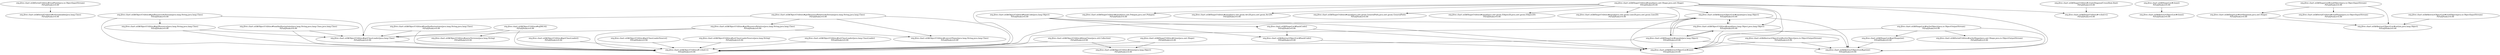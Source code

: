digraph G {
  "org.jfree.chart.util$SerialUtilities#readPaint(java.io.ObjectInputStream)" [label="org.jfree.chart.util$SerialUtilities#readPaint(java.io.ObjectInputStream)\nP(Fail|Node)=0.00"];
  "org.jfree.chart.util$SerialUtilities#isSerializable(java.lang.Class)" [label="org.jfree.chart.util$SerialUtilities#isSerializable(java.lang.Class)\nP(Fail|Node)=0.00"];
  "org.jfree.chart.util$AbstractObjectList#equals(java.lang.Object)" [label="org.jfree.chart.util$AbstractObjectList#equals(java.lang.Object)\nP(Fail|Node)=0.00"];
  "org.jfree.chart.util$AbstractObjectList#get(int)" [label="org.jfree.chart.util$AbstractObjectList#get(int)\nP(Fail|Node)=0.00"];
  "org.jfree.chart.util$ObjectUtilities#equal(java.lang.Object,java.lang.Object)" [label="org.jfree.chart.util$ObjectUtilities#equal(java.lang.Object,java.lang.Object)\nP(Fail|Node)=0.00"];
  "org.jfree.chart.util$ShapeList#equals(java.lang.Object)" [label="org.jfree.chart.util$ShapeList#equals(java.lang.Object)\nP(Fail|Node)=0.00"];
  "org.jfree.chart.util$ObjectUtilities#<clinit>()" [label="org.jfree.chart.util$ObjectUtilities#<clinit>()\nP(Fail|Node)=0.00"];
  "org.jfree.chart.util$AbstractObjectList#size()" [label="org.jfree.chart.util$AbstractObjectList#size()\nP(Fail|Node)=0.00"];
  "org.jfree.chart.util$ObjectUtilities#getClassLoaderSource()" [label="org.jfree.chart.util$ObjectUtilities#getClassLoaderSource()\nP(Fail|Node)=0.00"];
  "org.jfree.chart.util$ShapeList#clone()" [label="org.jfree.chart.util$ShapeList#clone()\nP(Fail|Node)=0.00"];
  "org.jfree.chart.util$AbstractObjectList#clone()" [label="org.jfree.chart.util$AbstractObjectList#clone()\nP(Fail|Node)=0.00"];
  "org.jfree.chart.util$ShapeList#readObject(java.io.ObjectInputStream)" [label="org.jfree.chart.util$ShapeList#readObject(java.io.ObjectInputStream)\nP(Fail|Node)=0.00"];
  "org.jfree.chart.util$ShapeList#setShape(int,java.awt.Shape)" [label="org.jfree.chart.util$ShapeList#setShape(int,java.awt.Shape)\nP(Fail|Node)=0.00"];
  "org.jfree.chart.util$SerialUtilities#readShape(java.io.ObjectInputStream)" [label="org.jfree.chart.util$SerialUtilities#readShape(java.io.ObjectInputStream)\nP(Fail|Node)=0.00"];
  "org.jfree.chart.util$AbstractObjectList#set(int,java.lang.Object)" [label="org.jfree.chart.util$AbstractObjectList#set(int,java.lang.Object)\nP(Fail|Node)=0.00"];
  "org.jfree.chart.util$AbstractObjectList#writeObject(java.io.ObjectOutputStream)" [label="org.jfree.chart.util$AbstractObjectList#writeObject(java.io.ObjectOutputStream)\nP(Fail|Node)=0.00"];
  "org.jfree.chart.util$ObjectUtilities#setClassLoaderSource(java.lang.String)" [label="org.jfree.chart.util$ObjectUtilities#setClassLoaderSource(java.lang.String)\nP(Fail|Node)=0.00"];
  "org.jfree.chart.util$AbstractObjectList#hashCode()" [label="org.jfree.chart.util$AbstractObjectList#hashCode()\nP(Fail|Node)=0.00"];
  "org.jfree.chart.util$ObjectUtilities#getResourceRelative(java.lang.String,java.lang.Class)" [label="org.jfree.chart.util$ObjectUtilities#getResourceRelative(java.lang.String,java.lang.Class)\nP(Fail|Node)=0.00"];
  "org.jfree.chart.util$ObjectUtilities#convertName(java.lang.String,java.lang.Class)" [label="org.jfree.chart.util$ObjectUtilities#convertName(java.lang.String,java.lang.Class)\nP(Fail|Node)=0.00"];
  "org.jfree.chart.util$ObjectUtilities#getClassLoader(java.lang.Class)" [label="org.jfree.chart.util$ObjectUtilities#getClassLoader(java.lang.Class)\nP(Fail|Node)=0.00"];
  "org.jfree.chart.util$ObjectUtilities#getClassLoader()" [label="org.jfree.chart.util$ObjectUtilities#getClassLoader()\nP(Fail|Node)=0.00"];
  "org.jfree.chart.util$ShapeUtilities#clone(java.awt.Shape)" [label="org.jfree.chart.util$ShapeUtilities#clone(java.awt.Shape)\nP(Fail|Node)=0.00"];
  "org.jfree.chart.util$ObjectUtilities#clone(java.lang.Object)" [label="org.jfree.chart.util$ObjectUtilities#clone(java.lang.Object)\nP(Fail|Node)=0.00"];
  "org.jfree.chart.util$ShapeUtilities#equal(java.awt.Shape,java.awt.Shape)" [label="org.jfree.chart.util$ShapeUtilities#equal(java.awt.Shape,java.awt.Shape)\nP(Fail|Node)=0.00"];
  "org.jfree.chart.util$ShapeUtilities#equal(java.awt.Polygon,java.awt.Polygon)" [label="org.jfree.chart.util$ShapeUtilities#equal(java.awt.Polygon,java.awt.Polygon)\nP(Fail|Node)=0.00"];
  "org.jfree.chart.util$ShapeUtilities#equal(java.awt.geom.Arc2D,java.awt.geom.Arc2D)" [label="org.jfree.chart.util$ShapeUtilities#equal(java.awt.geom.Arc2D,java.awt.geom.Arc2D)\nP(Fail|Node)=0.00"];
  "org.jfree.chart.util$ShapeUtilities#equal(java.awt.geom.GeneralPath,java.awt.geom.GeneralPath)" [label="org.jfree.chart.util$ShapeUtilities#equal(java.awt.geom.GeneralPath,java.awt.geom.GeneralPath)\nP(Fail|Node)=0.00"];
  "org.jfree.chart.util$ShapeUtilities#equal(java.awt.geom.Ellipse2D,java.awt.geom.Ellipse2D)" [label="org.jfree.chart.util$ShapeUtilities#equal(java.awt.geom.Ellipse2D,java.awt.geom.Ellipse2D)\nP(Fail|Node)=0.00"];
  "org.jfree.chart.util$ShapeUtilities#<clinit>()" [label="org.jfree.chart.util$ShapeUtilities#<clinit>()\nP(Fail|Node)=0.00"];
  "org.jfree.chart.util$ShapeUtilities#equal(java.awt.geom.Line2D,java.awt.geom.Line2D)" [label="org.jfree.chart.util$ShapeUtilities#equal(java.awt.geom.Line2D,java.awt.geom.Line2D)\nP(Fail|Node)=0.00"];
  "org.jfree.chart.util$ObjectUtilities#isJDK14()" [label="org.jfree.chart.util$ObjectUtilities#isJDK14()\nP(Fail|Node)=0.00"];
  "org.jfree.chart.util$ObjectUtilities#parseVersions(java.lang.String)" [label="org.jfree.chart.util$ObjectUtilities#parseVersions(java.lang.String)\nP(Fail|Node)=0.00"];
  "org.jfree.chart.util$ObjectUtilities#getResource(java.lang.String,java.lang.Class)" [label="org.jfree.chart.util$ObjectUtilities#getResource(java.lang.String,java.lang.Class)\nP(Fail|Node)=0.00"];
  "org.jfree.chart.util$AbstractObjectList#readObject(java.io.ObjectInputStream)" [label="org.jfree.chart.util$AbstractObjectList#readObject(java.io.ObjectInputStream)\nP(Fail|Node)=0.00"];
  "org.jfree.chart.util$ShapeList#getShape(int)" [label="org.jfree.chart.util$ShapeList#getShape(int)\nP(Fail|Node)=0.00"];
  "org.jfree.chart.util$ObjectUtilities#loadAndInstantiate(java.lang.String,java.lang.Class,java.lang.Class)" [label="org.jfree.chart.util$ObjectUtilities#loadAndInstantiate(java.lang.String,java.lang.Class,java.lang.Class)\nP(Fail|Node)=0.00"];
  "org.jfree.chart.util$ShapeList#writeObject(java.io.ObjectOutputStream)" [label="org.jfree.chart.util$ShapeList#writeObject(java.io.ObjectOutputStream)\nP(Fail|Node)=0.00"];
  "org.jfree.chart.util$SerialUtilities#writeShape(java.awt.Shape,java.io.ObjectOutputStream)" [label="org.jfree.chart.util$SerialUtilities#writeShape(java.awt.Shape,java.io.ObjectOutputStream)\nP(Fail|Node)=0.00"];
  "org.jfree.chart.util$ObjectUtilities#hashCode(java.lang.Object)" [label="org.jfree.chart.util$ObjectUtilities#hashCode(java.lang.Object)\nP(Fail|Node)=0.00"];
  "org.jfree.chart.util$ShapeList#hashCode()" [label="org.jfree.chart.util$ShapeList#hashCode()\nP(Fail|Node)=0.00"];
  "org.jfree.chart.util$ObjectUtilities#deepClone(java.util.Collection)" [label="org.jfree.chart.util$ObjectUtilities#deepClone(java.util.Collection)\nP(Fail|Node)=0.00"];
  "org.jfree.chart.util$ObjectUtilities#setClassLoader(java.lang.ClassLoader)" [label="org.jfree.chart.util$ObjectUtilities#setClassLoader(java.lang.ClassLoader)\nP(Fail|Node)=0.00"];
  "org.jfree.chart.util$ShapeUtilities#createDiagonalCross(float,float)" [label="org.jfree.chart.util$ShapeUtilities#createDiagonalCross(float,float)\nP(Fail|Node)=0.00"];
  "org.jfree.chart.util$ObjectUtilities#getResourceRelativeAsStream(java.lang.String,java.lang.Class)" [label="org.jfree.chart.util$ObjectUtilities#getResourceRelativeAsStream(java.lang.String,java.lang.Class)\nP(Fail|Node)=0.00"];
  "org.jfree.chart.util$ObjectUtilities#getResourceAsStream(java.lang.String,java.lang.Class)" [label="org.jfree.chart.util$ObjectUtilities#getResourceAsStream(java.lang.String,java.lang.Class)\nP(Fail|Node)=0.00"];
  "org.jfree.chart.util$ObjectUtilities#loadAndInstantiate(java.lang.String,java.lang.Class)" [label="org.jfree.chart.util$ObjectUtilities#loadAndInstantiate(java.lang.String,java.lang.Class)\nP(Fail|Node)=0.00"];
  "org.jfree.chart.util$SerialUtilities#readPaint(java.io.ObjectInputStream)" -> "org.jfree.chart.util$SerialUtilities#isSerializable(java.lang.Class)";
  "org.jfree.chart.util$AbstractObjectList#equals(java.lang.Object)" -> "org.jfree.chart.util$AbstractObjectList#get(int)";
  "org.jfree.chart.util$AbstractObjectList#equals(java.lang.Object)" -> "org.jfree.chart.util$ObjectUtilities#equal(java.lang.Object,java.lang.Object)";
  "org.jfree.chart.util$AbstractObjectList#equals(java.lang.Object)" -> "org.jfree.chart.util$ShapeList#equals(java.lang.Object)";
  "org.jfree.chart.util$AbstractObjectList#equals(java.lang.Object)" -> "org.jfree.chart.util$ObjectUtilities#<clinit>()";
  "org.jfree.chart.util$AbstractObjectList#equals(java.lang.Object)" -> "org.jfree.chart.util$AbstractObjectList#size()";
  "org.jfree.chart.util$ObjectUtilities#equal(java.lang.Object,java.lang.Object)" -> "org.jfree.chart.util$AbstractObjectList#equals(java.lang.Object)";
  "org.jfree.chart.util$ObjectUtilities#equal(java.lang.Object,java.lang.Object)" -> "org.jfree.chart.util$AbstractObjectList#get(int)";
  "org.jfree.chart.util$ObjectUtilities#equal(java.lang.Object,java.lang.Object)" -> "org.jfree.chart.util$ShapeList#equals(java.lang.Object)";
  "org.jfree.chart.util$ObjectUtilities#equal(java.lang.Object,java.lang.Object)" -> "org.jfree.chart.util$ObjectUtilities#<clinit>()";
  "org.jfree.chart.util$ObjectUtilities#equal(java.lang.Object,java.lang.Object)" -> "org.jfree.chart.util$AbstractObjectList#size()";
  "org.jfree.chart.util$ShapeList#equals(java.lang.Object)" -> "org.jfree.chart.util$AbstractObjectList#equals(java.lang.Object)";
  "org.jfree.chart.util$ShapeList#equals(java.lang.Object)" -> "org.jfree.chart.util$AbstractObjectList#get(int)";
  "org.jfree.chart.util$ShapeList#equals(java.lang.Object)" -> "org.jfree.chart.util$ObjectUtilities#equal(java.lang.Object,java.lang.Object)";
  "org.jfree.chart.util$ShapeList#equals(java.lang.Object)" -> "org.jfree.chart.util$ObjectUtilities#<clinit>()";
  "org.jfree.chart.util$ShapeList#equals(java.lang.Object)" -> "org.jfree.chart.util$AbstractObjectList#size()";
  "org.jfree.chart.util$ObjectUtilities#getClassLoaderSource()" -> "org.jfree.chart.util$ObjectUtilities#<clinit>()";
  "org.jfree.chart.util$ShapeList#clone()" -> "org.jfree.chart.util$AbstractObjectList#clone()";
  "org.jfree.chart.util$ShapeList#readObject(java.io.ObjectInputStream)" -> "org.jfree.chart.util$ShapeList#setShape(int,java.awt.Shape)";
  "org.jfree.chart.util$ShapeList#readObject(java.io.ObjectInputStream)" -> "org.jfree.chart.util$SerialUtilities#readShape(java.io.ObjectInputStream)";
  "org.jfree.chart.util$ShapeList#readObject(java.io.ObjectInputStream)" -> "org.jfree.chart.util$AbstractObjectList#set(int,java.lang.Object)";
  "org.jfree.chart.util$ShapeList#setShape(int,java.awt.Shape)" -> "org.jfree.chart.util$AbstractObjectList#set(int,java.lang.Object)";
  "org.jfree.chart.util$AbstractObjectList#writeObject(java.io.ObjectOutputStream)" -> "org.jfree.chart.util$AbstractObjectList#get(int)";
  "org.jfree.chart.util$AbstractObjectList#writeObject(java.io.ObjectOutputStream)" -> "org.jfree.chart.util$AbstractObjectList#size()";
  "org.jfree.chart.util$ObjectUtilities#setClassLoaderSource(java.lang.String)" -> "org.jfree.chart.util$ObjectUtilities#<clinit>()";
  "org.jfree.chart.util$AbstractObjectList#hashCode()" -> "org.jfree.chart.util$AbstractObjectList#size()";
  "org.jfree.chart.util$ObjectUtilities#getResourceRelative(java.lang.String,java.lang.Class)" -> "org.jfree.chart.util$ObjectUtilities#convertName(java.lang.String,java.lang.Class)";
  "org.jfree.chart.util$ObjectUtilities#getResourceRelative(java.lang.String,java.lang.Class)" -> "org.jfree.chart.util$ObjectUtilities#getClassLoader(java.lang.Class)";
  "org.jfree.chart.util$ObjectUtilities#getResourceRelative(java.lang.String,java.lang.Class)" -> "org.jfree.chart.util$ObjectUtilities#<clinit>()";
  "org.jfree.chart.util$ObjectUtilities#getClassLoader(java.lang.Class)" -> "org.jfree.chart.util$ObjectUtilities#<clinit>()";
  "org.jfree.chart.util$ObjectUtilities#getClassLoader()" -> "org.jfree.chart.util$ObjectUtilities#<clinit>()";
  "org.jfree.chart.util$ShapeUtilities#clone(java.awt.Shape)" -> "org.jfree.chart.util$ObjectUtilities#<clinit>()";
  "org.jfree.chart.util$ShapeUtilities#clone(java.awt.Shape)" -> "org.jfree.chart.util$ObjectUtilities#clone(java.lang.Object)";
  "org.jfree.chart.util$ShapeUtilities#equal(java.awt.Shape,java.awt.Shape)" -> "org.jfree.chart.util$AbstractObjectList#equals(java.lang.Object)";
  "org.jfree.chart.util$ShapeUtilities#equal(java.awt.Shape,java.awt.Shape)" -> "org.jfree.chart.util$AbstractObjectList#get(int)";
  "org.jfree.chart.util$ShapeUtilities#equal(java.awt.Shape,java.awt.Shape)" -> "org.jfree.chart.util$ObjectUtilities#equal(java.lang.Object,java.lang.Object)";
  "org.jfree.chart.util$ShapeUtilities#equal(java.awt.Shape,java.awt.Shape)" -> "org.jfree.chart.util$ShapeList#equals(java.lang.Object)";
  "org.jfree.chart.util$ShapeUtilities#equal(java.awt.Shape,java.awt.Shape)" -> "org.jfree.chart.util$ShapeUtilities#equal(java.awt.Polygon,java.awt.Polygon)";
  "org.jfree.chart.util$ShapeUtilities#equal(java.awt.Shape,java.awt.Shape)" -> "org.jfree.chart.util$ShapeUtilities#equal(java.awt.geom.Arc2D,java.awt.geom.Arc2D)";
  "org.jfree.chart.util$ShapeUtilities#equal(java.awt.Shape,java.awt.Shape)" -> "org.jfree.chart.util$ShapeUtilities#equal(java.awt.geom.GeneralPath,java.awt.geom.GeneralPath)";
  "org.jfree.chart.util$ShapeUtilities#equal(java.awt.Shape,java.awt.Shape)" -> "org.jfree.chart.util$ObjectUtilities#<clinit>()";
  "org.jfree.chart.util$ShapeUtilities#equal(java.awt.Shape,java.awt.Shape)" -> "org.jfree.chart.util$ShapeUtilities#equal(java.awt.geom.Ellipse2D,java.awt.geom.Ellipse2D)";
  "org.jfree.chart.util$ShapeUtilities#equal(java.awt.Shape,java.awt.Shape)" -> "org.jfree.chart.util$ShapeUtilities#<clinit>()";
  "org.jfree.chart.util$ShapeUtilities#equal(java.awt.Shape,java.awt.Shape)" -> "org.jfree.chart.util$ShapeUtilities#equal(java.awt.geom.Line2D,java.awt.geom.Line2D)";
  "org.jfree.chart.util$ShapeUtilities#equal(java.awt.Shape,java.awt.Shape)" -> "org.jfree.chart.util$AbstractObjectList#size()";
  "org.jfree.chart.util$ObjectUtilities#isJDK14()" -> "org.jfree.chart.util$ObjectUtilities#getClassLoader(java.lang.Class)";
  "org.jfree.chart.util$ObjectUtilities#isJDK14()" -> "org.jfree.chart.util$ObjectUtilities#<clinit>()";
  "org.jfree.chart.util$ObjectUtilities#isJDK14()" -> "org.jfree.chart.util$ObjectUtilities#parseVersions(java.lang.String)";
  "org.jfree.chart.util$ObjectUtilities#getResource(java.lang.String,java.lang.Class)" -> "org.jfree.chart.util$ObjectUtilities#getClassLoader(java.lang.Class)";
  "org.jfree.chart.util$ObjectUtilities#getResource(java.lang.String,java.lang.Class)" -> "org.jfree.chart.util$ObjectUtilities#<clinit>()";
  "org.jfree.chart.util$AbstractObjectList#readObject(java.io.ObjectInputStream)" -> "org.jfree.chart.util$AbstractObjectList#set(int,java.lang.Object)";
  "org.jfree.chart.util$ShapeList#getShape(int)" -> "org.jfree.chart.util$AbstractObjectList#get(int)";
  "org.jfree.chart.util$ObjectUtilities#loadAndInstantiate(java.lang.String,java.lang.Class,java.lang.Class)" -> "org.jfree.chart.util$ObjectUtilities#getClassLoader(java.lang.Class)";
  "org.jfree.chart.util$ObjectUtilities#loadAndInstantiate(java.lang.String,java.lang.Class,java.lang.Class)" -> "org.jfree.chart.util$ObjectUtilities#<clinit>()";
  "org.jfree.chart.util$ShapeList#writeObject(java.io.ObjectOutputStream)" -> "org.jfree.chart.util$AbstractObjectList#get(int)";
  "org.jfree.chart.util$ShapeList#writeObject(java.io.ObjectOutputStream)" -> "org.jfree.chart.util$ShapeList#getShape(int)";
  "org.jfree.chart.util$ShapeList#writeObject(java.io.ObjectOutputStream)" -> "org.jfree.chart.util$SerialUtilities#writeShape(java.awt.Shape,java.io.ObjectOutputStream)";
  "org.jfree.chart.util$ShapeList#writeObject(java.io.ObjectOutputStream)" -> "org.jfree.chart.util$AbstractObjectList#size()";
  "org.jfree.chart.util$ObjectUtilities#hashCode(java.lang.Object)" -> "org.jfree.chart.util$AbstractObjectList#hashCode()";
  "org.jfree.chart.util$ObjectUtilities#hashCode(java.lang.Object)" -> "org.jfree.chart.util$ShapeList#hashCode()";
  "org.jfree.chart.util$ObjectUtilities#hashCode(java.lang.Object)" -> "org.jfree.chart.util$AbstractObjectList#size()";
  "org.jfree.chart.util$ShapeList#hashCode()" -> "org.jfree.chart.util$AbstractObjectList#hashCode()";
  "org.jfree.chart.util$ShapeList#hashCode()" -> "org.jfree.chart.util$AbstractObjectList#size()";
  "org.jfree.chart.util$ObjectUtilities#deepClone(java.util.Collection)" -> "org.jfree.chart.util$ObjectUtilities#<clinit>()";
  "org.jfree.chart.util$ObjectUtilities#deepClone(java.util.Collection)" -> "org.jfree.chart.util$ObjectUtilities#clone(java.lang.Object)";
  "org.jfree.chart.util$ObjectUtilities#setClassLoader(java.lang.ClassLoader)" -> "org.jfree.chart.util$ObjectUtilities#<clinit>()";
  "org.jfree.chart.util$ShapeUtilities#createDiagonalCross(float,float)" -> "org.jfree.chart.util$ShapeUtilities#<clinit>()";
  "org.jfree.chart.util$ObjectUtilities#getResourceRelativeAsStream(java.lang.String,java.lang.Class)" -> "org.jfree.chart.util$ObjectUtilities#getResourceRelative(java.lang.String,java.lang.Class)";
  "org.jfree.chart.util$ObjectUtilities#getResourceRelativeAsStream(java.lang.String,java.lang.Class)" -> "org.jfree.chart.util$ObjectUtilities#convertName(java.lang.String,java.lang.Class)";
  "org.jfree.chart.util$ObjectUtilities#getResourceRelativeAsStream(java.lang.String,java.lang.Class)" -> "org.jfree.chart.util$ObjectUtilities#getClassLoader(java.lang.Class)";
  "org.jfree.chart.util$ObjectUtilities#getResourceRelativeAsStream(java.lang.String,java.lang.Class)" -> "org.jfree.chart.util$ObjectUtilities#<clinit>()";
  "org.jfree.chart.util$ObjectUtilities#getResourceAsStream(java.lang.String,java.lang.Class)" -> "org.jfree.chart.util$ObjectUtilities#getResource(java.lang.String,java.lang.Class)";
  "org.jfree.chart.util$ObjectUtilities#getResourceAsStream(java.lang.String,java.lang.Class)" -> "org.jfree.chart.util$ObjectUtilities#getClassLoader(java.lang.Class)";
  "org.jfree.chart.util$ObjectUtilities#getResourceAsStream(java.lang.String,java.lang.Class)" -> "org.jfree.chart.util$ObjectUtilities#<clinit>()";
  "org.jfree.chart.util$ObjectUtilities#loadAndInstantiate(java.lang.String,java.lang.Class)" -> "org.jfree.chart.util$ObjectUtilities#getClassLoader(java.lang.Class)";
  "org.jfree.chart.util$ObjectUtilities#loadAndInstantiate(java.lang.String,java.lang.Class)" -> "org.jfree.chart.util$ObjectUtilities#<clinit>()";
}
